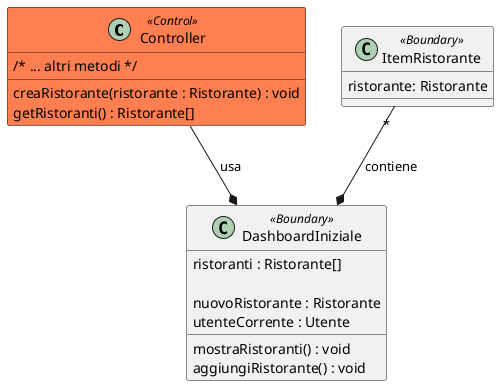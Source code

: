 @startuml


class Controller <<Control>> #coral{
/* ... altri metodi */
creaRistorante(ristorante : Ristorante) : void
getRistoranti() : Ristorante[]
}

class DashboardIniziale <<Boundary>> {
ristoranti : Ristorante[]

nuovoRistorante : Ristorante 
utenteCorrente : Utente
mostraRistoranti() : void
aggiungiRistorante() : void
}


class ItemRistorante <<Boundary>> {

    ristorante: Ristorante

}



ItemRistorante "*"--* DashboardIniziale : contiene



Controller --* DashboardIniziale : usa
@enduml